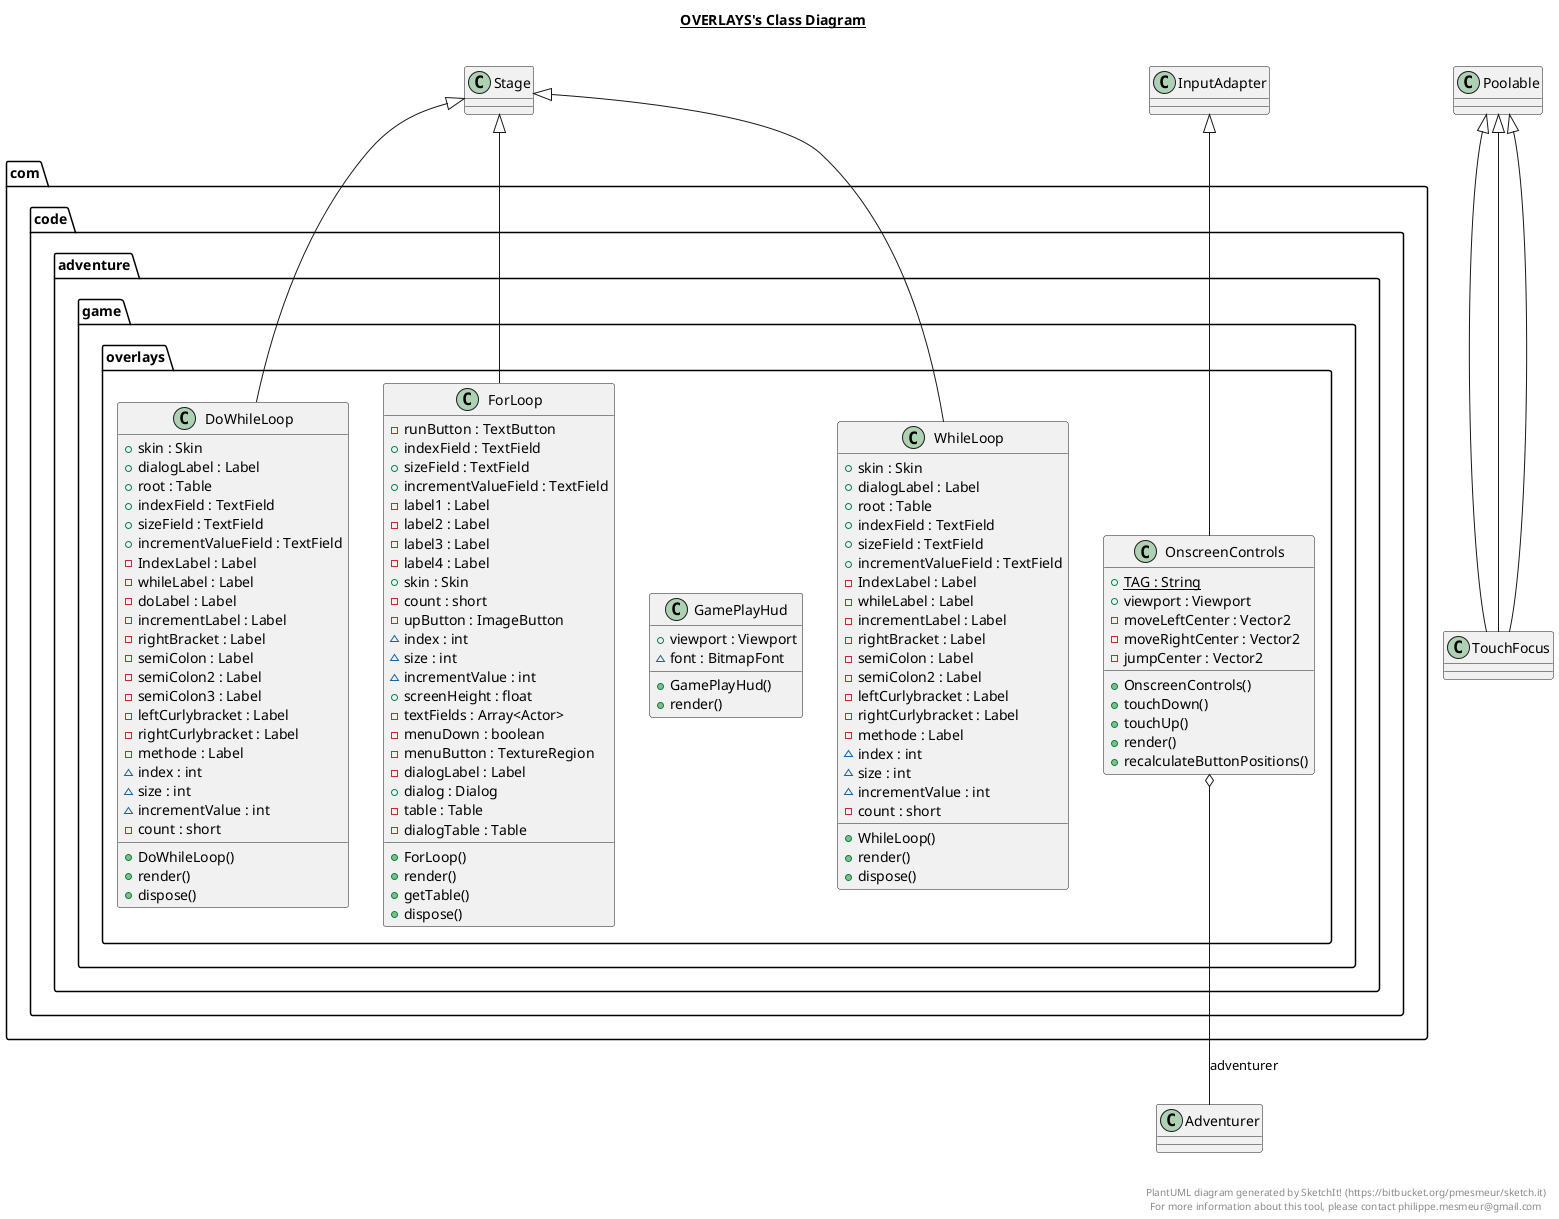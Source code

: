 @startuml

title __OVERLAYS's Class Diagram__\n

  package com.code.adventure.game {
    package com.code.adventure.game.overlays {
      class DoWhileLoop {
          + skin : Skin
          + dialogLabel : Label
          + root : Table
          + indexField : TextField
          + sizeField : TextField
          + incrementValueField : TextField
          - IndexLabel : Label
          - whileLabel : Label
          - doLabel : Label
          - incrementLabel : Label
          - rightBracket : Label
          - semiColon : Label
          - semiColon2 : Label
          - semiColon3 : Label
          - leftCurlybracket : Label
          - rightCurlybracket : Label
          - methode : Label
          ~ index : int
          ~ size : int
          ~ incrementValue : int
          - count : short
          + DoWhileLoop()
          + render()
          + dispose()
      }
    }
  }
  

  package com.code.adventure.game {
    package com.code.adventure.game.overlays {
      class ForLoop {
          - runButton : TextButton
          + indexField : TextField
          + sizeField : TextField
          + incrementValueField : TextField
          - label1 : Label
          - label2 : Label
          - label3 : Label
          - label4 : Label
          + skin : Skin
          - count : short
          - upButton : ImageButton
          ~ index : int
          ~ size : int
          ~ incrementValue : int
          + screenHeight : float
          - textFields : Array<Actor>
          - menuDown : boolean
          - menuButton : TextureRegion
          - dialogLabel : Label
          + dialog : Dialog
          - table : Table
          - dialogTable : Table
          + ForLoop()
          + render()
          + getTable()
          + dispose()
      }
    }
  }
  

  package com.code.adventure.game {
    package com.code.adventure.game.overlays {
      class GamePlayHud {
          + viewport : Viewport
          ~ font : BitmapFont
          + GamePlayHud()
          + render()
      }
    }
  }
  

  package com.code.adventure.game {
    package com.code.adventure.game.overlays {
      class OnscreenControls {
          {static} + TAG : String
          + viewport : Viewport
          - moveLeftCenter : Vector2
          - moveRightCenter : Vector2
          - jumpCenter : Vector2
          + OnscreenControls()
          + touchDown()
          + touchUp()
          + render()
          + recalculateButtonPositions()
      }
    }
  }
  

  package com.code.adventure.game {
    package com.code.adventure.game.overlays {
      class WhileLoop {
          + skin : Skin
          + dialogLabel : Label
          + root : Table
          + indexField : TextField
          + sizeField : TextField
          + incrementValueField : TextField
          - IndexLabel : Label
          - whileLabel : Label
          - incrementLabel : Label
          - rightBracket : Label
          - semiColon : Label
          - semiColon2 : Label
          - leftCurlybracket : Label
          - rightCurlybracket : Label
          - methode : Label
          ~ index : int
          ~ size : int
          ~ incrementValue : int
          - count : short
          + WhileLoop()
          + render()
          + dispose()
      }
    }
  }
  

  DoWhileLoop -up-|> Stage
  TouchFocus -up-|> Poolable
  ForLoop -up-|> Stage
  TouchFocus -up-|> Poolable
  OnscreenControls -up-|> InputAdapter
  OnscreenControls o-- Adventurer : adventurer
  WhileLoop -up-|> Stage
  TouchFocus -up-|> Poolable


right footer


PlantUML diagram generated by SketchIt! (https://bitbucket.org/pmesmeur/sketch.it)
For more information about this tool, please contact philippe.mesmeur@gmail.com
endfooter

@enduml

